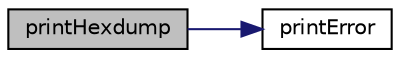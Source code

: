 digraph "printHexdump"
{
 // LATEX_PDF_SIZE
  edge [fontname="Helvetica",fontsize="10",labelfontname="Helvetica",labelfontsize="10"];
  node [fontname="Helvetica",fontsize="10",shape=record];
  rankdir="LR";
  Node1 [label="printHexdump",height=0.2,width=0.4,color="black", fillcolor="grey75", style="filled", fontcolor="black",tooltip="Prints Hexdump of drive (n bytes from offset)."];
  Node1 -> Node2 [color="midnightblue",fontsize="10",style="solid",fontname="Helvetica"];
  Node2 [label="printError",height=0.2,width=0.4,color="black", fillcolor="white", style="filled",URL="$v_d_i_s_k__utility_8c.html#af894f255e69772bd86dcd8ccb527a969",tooltip="Prints Error on terminal."];
}
